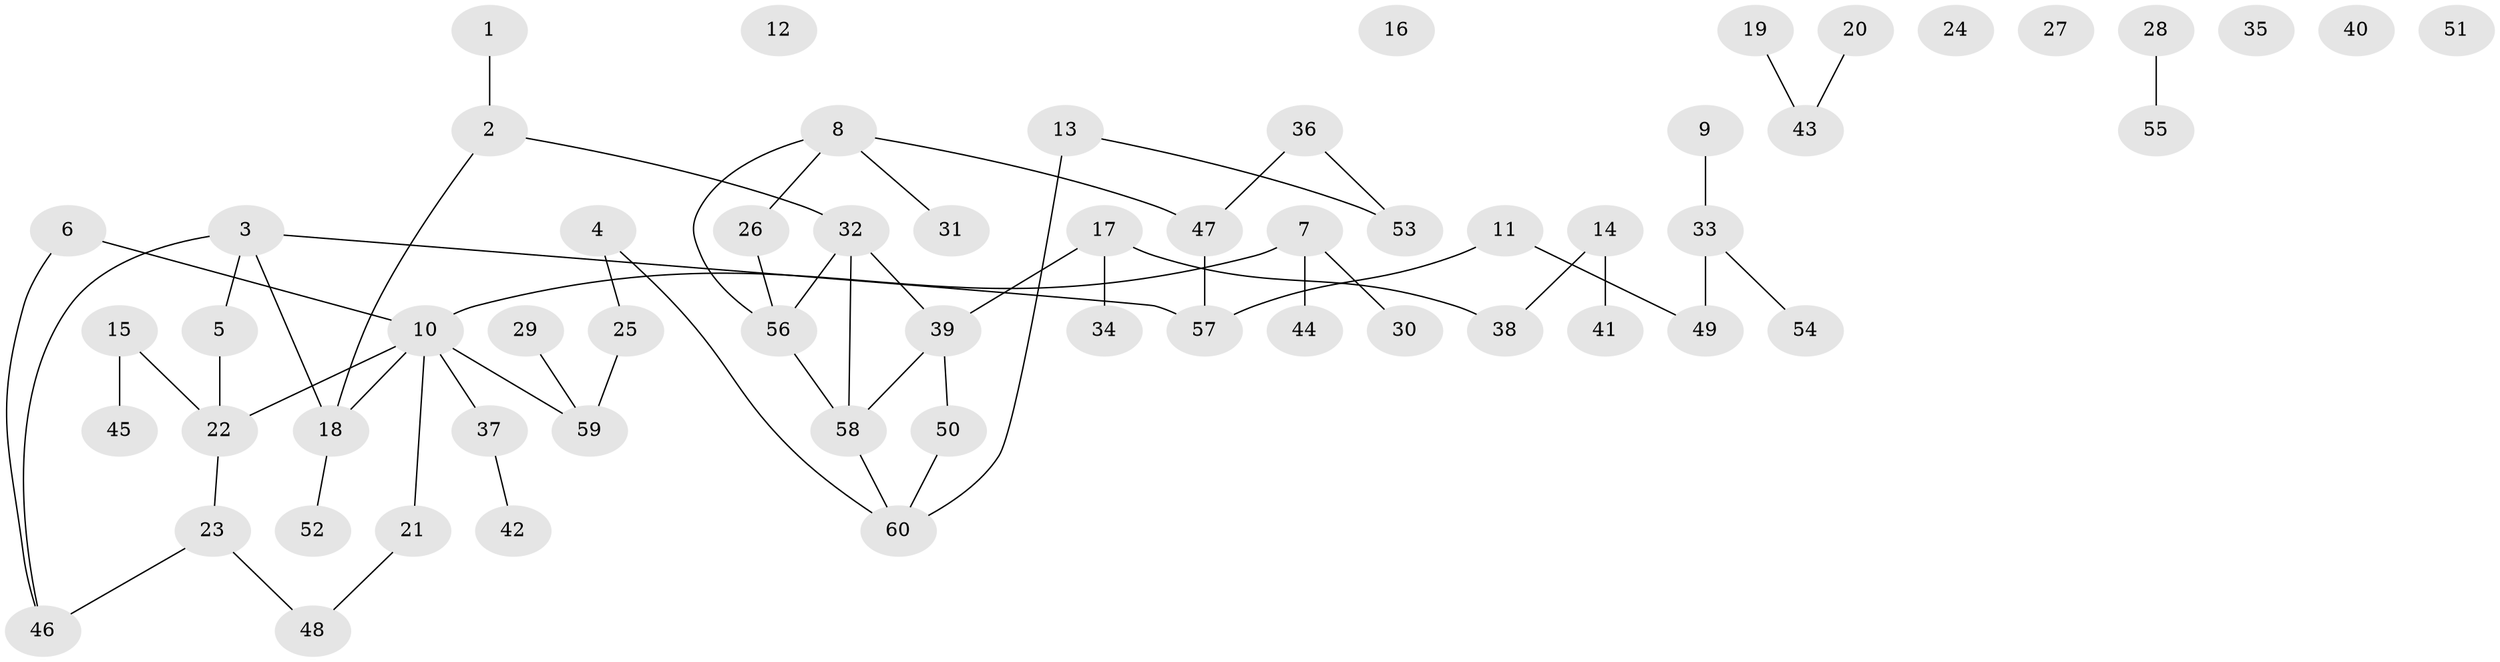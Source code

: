 // Generated by graph-tools (version 1.1) at 2025/25/03/09/25 03:25:14]
// undirected, 60 vertices, 61 edges
graph export_dot {
graph [start="1"]
  node [color=gray90,style=filled];
  1;
  2;
  3;
  4;
  5;
  6;
  7;
  8;
  9;
  10;
  11;
  12;
  13;
  14;
  15;
  16;
  17;
  18;
  19;
  20;
  21;
  22;
  23;
  24;
  25;
  26;
  27;
  28;
  29;
  30;
  31;
  32;
  33;
  34;
  35;
  36;
  37;
  38;
  39;
  40;
  41;
  42;
  43;
  44;
  45;
  46;
  47;
  48;
  49;
  50;
  51;
  52;
  53;
  54;
  55;
  56;
  57;
  58;
  59;
  60;
  1 -- 2;
  2 -- 18;
  2 -- 32;
  3 -- 5;
  3 -- 18;
  3 -- 46;
  3 -- 57;
  4 -- 25;
  4 -- 60;
  5 -- 22;
  6 -- 10;
  6 -- 46;
  7 -- 10;
  7 -- 30;
  7 -- 44;
  8 -- 26;
  8 -- 31;
  8 -- 47;
  8 -- 56;
  9 -- 33;
  10 -- 18;
  10 -- 21;
  10 -- 22;
  10 -- 37;
  10 -- 59;
  11 -- 49;
  11 -- 57;
  13 -- 53;
  13 -- 60;
  14 -- 38;
  14 -- 41;
  15 -- 22;
  15 -- 45;
  17 -- 34;
  17 -- 38;
  17 -- 39;
  18 -- 52;
  19 -- 43;
  20 -- 43;
  21 -- 48;
  22 -- 23;
  23 -- 46;
  23 -- 48;
  25 -- 59;
  26 -- 56;
  28 -- 55;
  29 -- 59;
  32 -- 39;
  32 -- 56;
  32 -- 58;
  33 -- 49;
  33 -- 54;
  36 -- 47;
  36 -- 53;
  37 -- 42;
  39 -- 50;
  39 -- 58;
  47 -- 57;
  50 -- 60;
  56 -- 58;
  58 -- 60;
}

